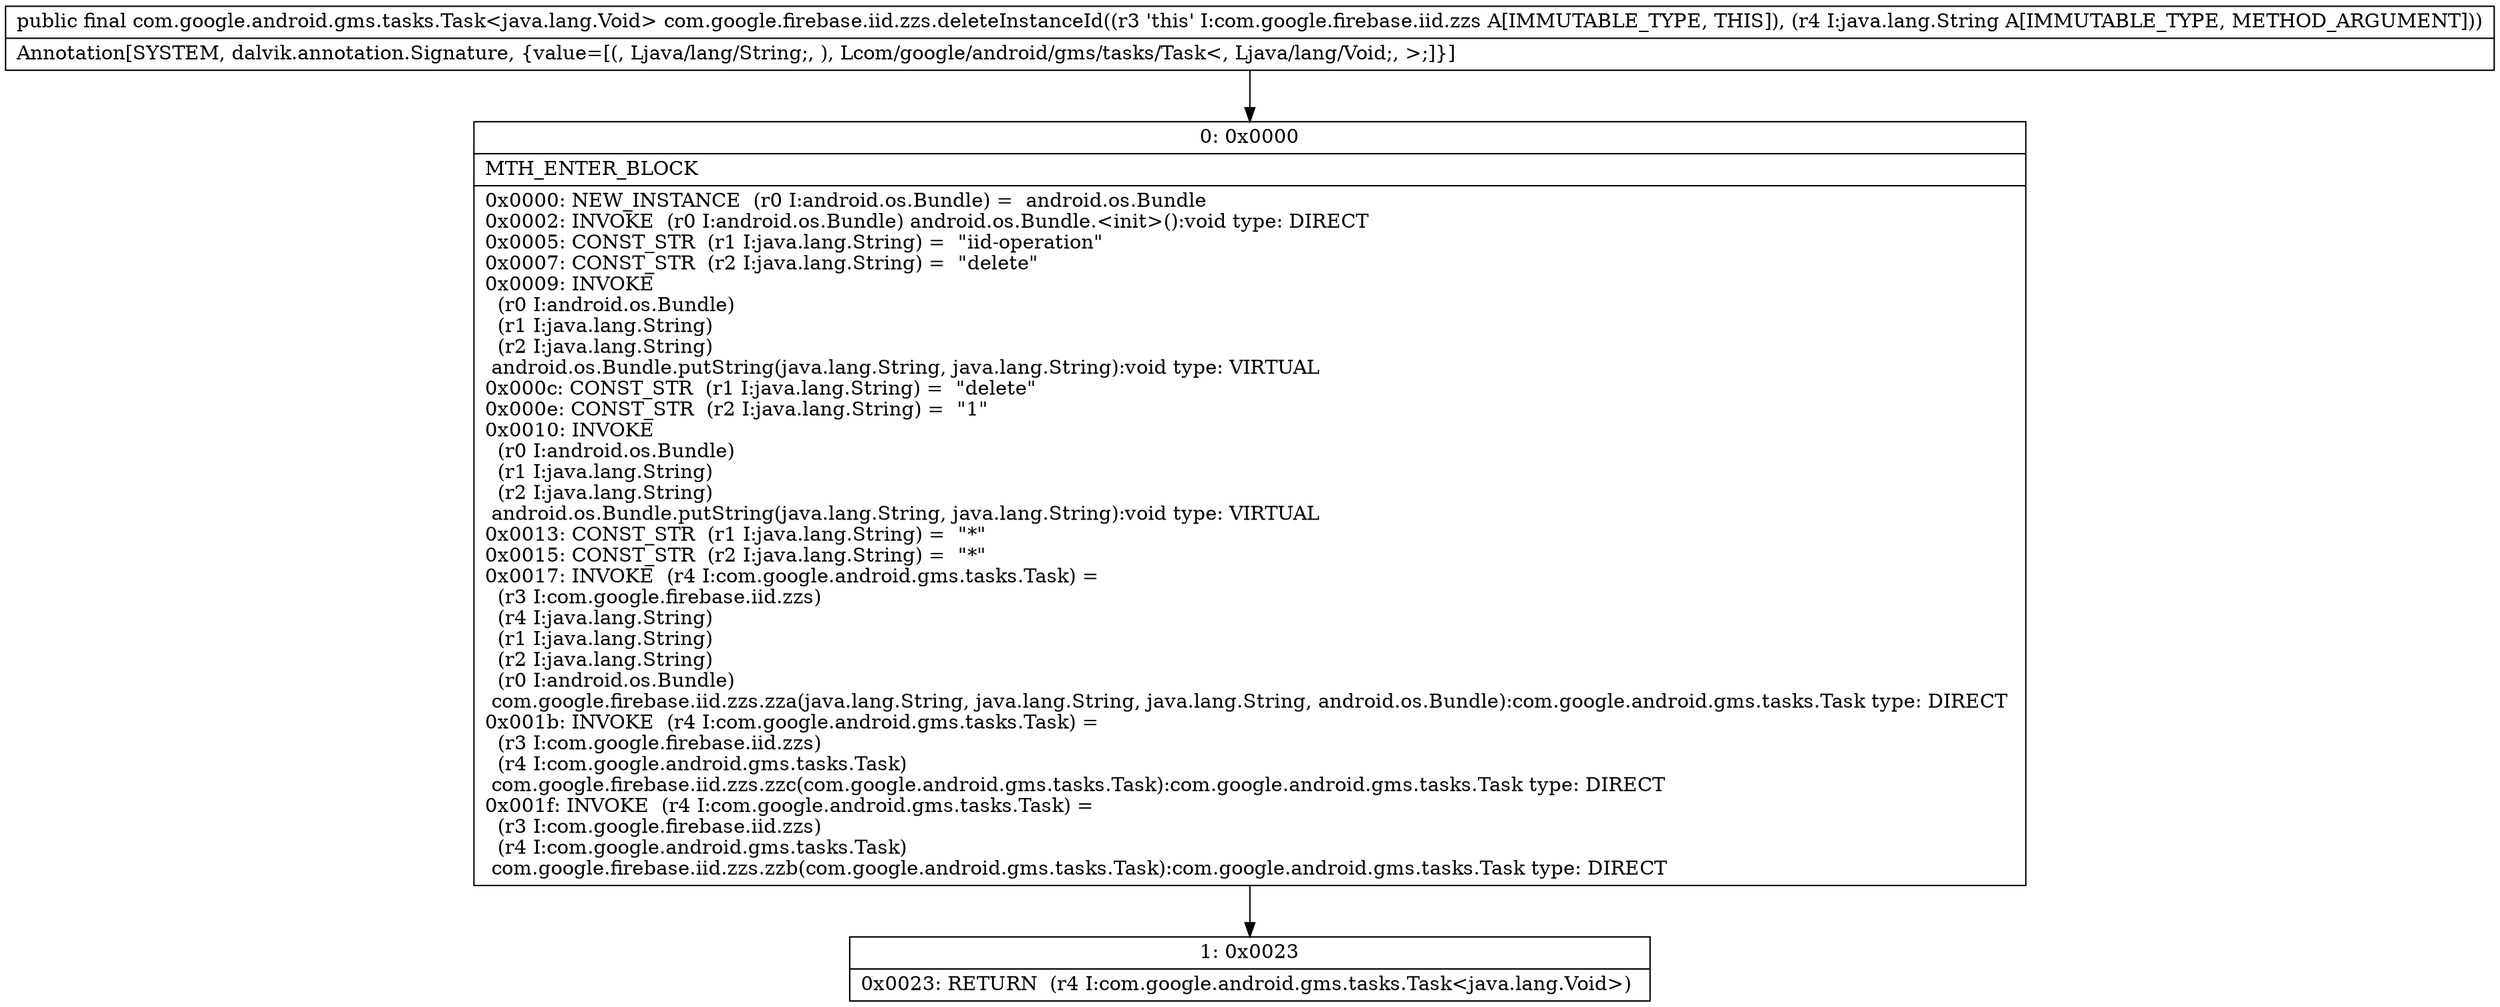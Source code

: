 digraph "CFG forcom.google.firebase.iid.zzs.deleteInstanceId(Ljava\/lang\/String;)Lcom\/google\/android\/gms\/tasks\/Task;" {
Node_0 [shape=record,label="{0\:\ 0x0000|MTH_ENTER_BLOCK\l|0x0000: NEW_INSTANCE  (r0 I:android.os.Bundle) =  android.os.Bundle \l0x0002: INVOKE  (r0 I:android.os.Bundle) android.os.Bundle.\<init\>():void type: DIRECT \l0x0005: CONST_STR  (r1 I:java.lang.String) =  \"iid\-operation\" \l0x0007: CONST_STR  (r2 I:java.lang.String) =  \"delete\" \l0x0009: INVOKE  \l  (r0 I:android.os.Bundle)\l  (r1 I:java.lang.String)\l  (r2 I:java.lang.String)\l android.os.Bundle.putString(java.lang.String, java.lang.String):void type: VIRTUAL \l0x000c: CONST_STR  (r1 I:java.lang.String) =  \"delete\" \l0x000e: CONST_STR  (r2 I:java.lang.String) =  \"1\" \l0x0010: INVOKE  \l  (r0 I:android.os.Bundle)\l  (r1 I:java.lang.String)\l  (r2 I:java.lang.String)\l android.os.Bundle.putString(java.lang.String, java.lang.String):void type: VIRTUAL \l0x0013: CONST_STR  (r1 I:java.lang.String) =  \"*\" \l0x0015: CONST_STR  (r2 I:java.lang.String) =  \"*\" \l0x0017: INVOKE  (r4 I:com.google.android.gms.tasks.Task) = \l  (r3 I:com.google.firebase.iid.zzs)\l  (r4 I:java.lang.String)\l  (r1 I:java.lang.String)\l  (r2 I:java.lang.String)\l  (r0 I:android.os.Bundle)\l com.google.firebase.iid.zzs.zza(java.lang.String, java.lang.String, java.lang.String, android.os.Bundle):com.google.android.gms.tasks.Task type: DIRECT \l0x001b: INVOKE  (r4 I:com.google.android.gms.tasks.Task) = \l  (r3 I:com.google.firebase.iid.zzs)\l  (r4 I:com.google.android.gms.tasks.Task)\l com.google.firebase.iid.zzs.zzc(com.google.android.gms.tasks.Task):com.google.android.gms.tasks.Task type: DIRECT \l0x001f: INVOKE  (r4 I:com.google.android.gms.tasks.Task) = \l  (r3 I:com.google.firebase.iid.zzs)\l  (r4 I:com.google.android.gms.tasks.Task)\l com.google.firebase.iid.zzs.zzb(com.google.android.gms.tasks.Task):com.google.android.gms.tasks.Task type: DIRECT \l}"];
Node_1 [shape=record,label="{1\:\ 0x0023|0x0023: RETURN  (r4 I:com.google.android.gms.tasks.Task\<java.lang.Void\>) \l}"];
MethodNode[shape=record,label="{public final com.google.android.gms.tasks.Task\<java.lang.Void\> com.google.firebase.iid.zzs.deleteInstanceId((r3 'this' I:com.google.firebase.iid.zzs A[IMMUTABLE_TYPE, THIS]), (r4 I:java.lang.String A[IMMUTABLE_TYPE, METHOD_ARGUMENT]))  | Annotation[SYSTEM, dalvik.annotation.Signature, \{value=[(, Ljava\/lang\/String;, ), Lcom\/google\/android\/gms\/tasks\/Task\<, Ljava\/lang\/Void;, \>;]\}]\l}"];
MethodNode -> Node_0;
Node_0 -> Node_1;
}

